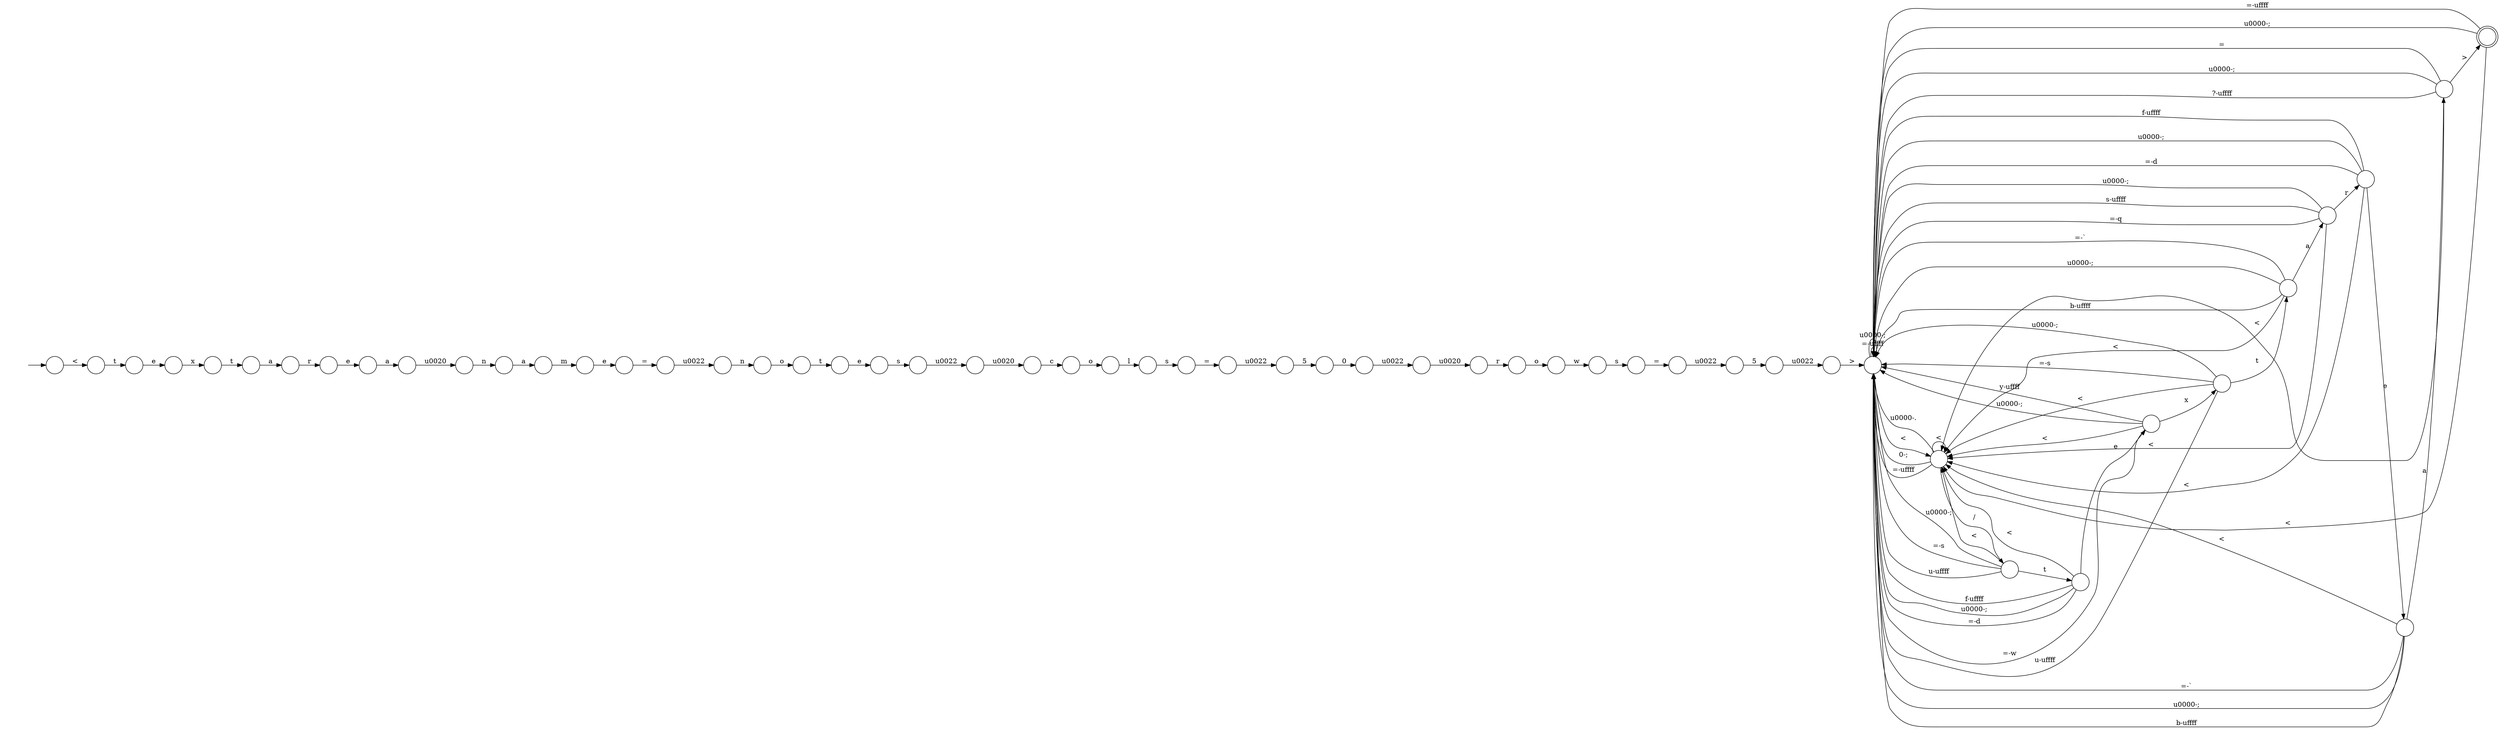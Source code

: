 digraph Automaton {
  rankdir = LR;
  0 [shape=circle,label=""];
  0 -> 51 [label="="]
  1 [shape=circle,label=""];
  1 -> 23 [label="\u0020"]
  2 [shape=circle,label=""];
  2 -> 24 [label="t"]
  2 -> 52 [label="u-\uffff"]
  2 -> 52 [label="\u0000-;"]
  2 -> 41 [label="<"]
  2 -> 52 [label="=-s"]
  3 [shape=circle,label=""];
  3 -> 14 [label="0"]
  4 [shape=circle,label=""];
  4 -> 9 [label="t"]
  5 [shape=circle,label=""];
  5 -> 39 [label="l"]
  6 [shape=circle,label=""];
  6 -> 20 [label="t"]
  6 -> 52 [label="u-\uffff"]
  6 -> 52 [label="\u0000-;"]
  6 -> 41 [label="<"]
  6 -> 52 [label="=-s"]
  7 [shape=circle,label=""];
  7 -> 34 [label="n"]
  8 [shape=circle,label=""];
  8 -> 33 [label="m"]
  9 [shape=circle,label=""];
  9 -> 28 [label="e"]
  10 [shape=circle,label=""];
  10 -> 13 [label="n"]
  11 [shape=circle,label=""];
  initial [shape=plaintext,label=""];
  initial -> 11
  11 -> 4 [label="<"]
  12 [shape=circle,label=""];
  12 -> 38 [label="a"]
  13 [shape=circle,label=""];
  13 -> 8 [label="a"]
  14 [shape=circle,label=""];
  14 -> 50 [label="\u0022"]
  15 [shape=circle,label=""];
  15 -> 44 [label="w"]
  16 [shape=circle,label=""];
  16 -> 1 [label="\u0022"]
  17 [shape=circle,label=""];
  17 -> 52 [label="=-w"]
  17 -> 52 [label="y-\uffff"]
  17 -> 2 [label="x"]
  17 -> 52 [label="\u0000-;"]
  17 -> 41 [label="<"]
  18 [shape=doublecircle,label=""];
  18 -> 52 [label="=-\uffff"]
  18 -> 52 [label="\u0000-;"]
  18 -> 41 [label="<"]
  19 [shape=circle,label=""];
  19 -> 7 [label="\u0022"]
  20 [shape=circle,label=""];
  20 -> 17 [label="e"]
  20 -> 52 [label="f-\uffff"]
  20 -> 52 [label="\u0000-;"]
  20 -> 41 [label="<"]
  20 -> 52 [label="=-d"]
  21 [shape=circle,label=""];
  21 -> 40 [label="="]
  22 [shape=circle,label=""];
  22 -> 5 [label="o"]
  23 [shape=circle,label=""];
  23 -> 22 [label="c"]
  24 [shape=circle,label=""];
  24 -> 52 [label="=-`"]
  24 -> 47 [label="a"]
  24 -> 52 [label="\u0000-;"]
  24 -> 41 [label="<"]
  24 -> 52 [label="b-\uffff"]
  25 [shape=circle,label=""];
  25 -> 31 [label="e"]
  26 [shape=circle,label=""];
  26 -> 35 [label="t"]
  27 [shape=circle,label=""];
  27 -> 12 [label="t"]
  28 [shape=circle,label=""];
  28 -> 27 [label="x"]
  29 [shape=circle,label=""];
  29 -> 32 [label="r"]
  30 [shape=circle,label=""];
  30 -> 37 [label="5"]
  31 [shape=circle,label=""];
  31 -> 43 [label="a"]
  32 [shape=circle,label=""];
  32 -> 15 [label="o"]
  33 [shape=circle,label=""];
  33 -> 49 [label="e"]
  34 [shape=circle,label=""];
  34 -> 26 [label="o"]
  35 [shape=circle,label=""];
  35 -> 46 [label="e"]
  36 [shape=circle,label=""];
  36 -> 3 [label="5"]
  37 [shape=circle,label=""];
  37 -> 45 [label="\u0022"]
  38 [shape=circle,label=""];
  38 -> 25 [label="r"]
  39 [shape=circle,label=""];
  39 -> 0 [label="s"]
  40 [shape=circle,label=""];
  40 -> 30 [label="\u0022"]
  41 [shape=circle,label=""];
  41 -> 52 [label="0-;"]
  41 -> 52 [label="=-\uffff"]
  41 -> 52 [label="\u0000-."]
  41 -> 6 [label="/"]
  41 -> 41 [label="<"]
  42 [shape=circle,label=""];
  42 -> 53 [label="e"]
  42 -> 52 [label="f-\uffff"]
  42 -> 52 [label="\u0000-;"]
  42 -> 41 [label="<"]
  42 -> 52 [label="=-d"]
  43 [shape=circle,label=""];
  43 -> 10 [label="\u0020"]
  44 [shape=circle,label=""];
  44 -> 21 [label="s"]
  45 [shape=circle,label=""];
  45 -> 52 [label=">"]
  46 [shape=circle,label=""];
  46 -> 16 [label="s"]
  47 [shape=circle,label=""];
  47 -> 52 [label="=-q"]
  47 -> 52 [label="\u0000-;"]
  47 -> 41 [label="<"]
  47 -> 42 [label="r"]
  47 -> 52 [label="s-\uffff"]
  48 [shape=circle,label=""];
  48 -> 52 [label="="]
  48 -> 18 [label=">"]
  48 -> 52 [label="\u0000-;"]
  48 -> 41 [label="<"]
  48 -> 52 [label="?-\uffff"]
  49 [shape=circle,label=""];
  49 -> 19 [label="="]
  50 [shape=circle,label=""];
  50 -> 29 [label="\u0020"]
  51 [shape=circle,label=""];
  51 -> 36 [label="\u0022"]
  52 [shape=circle,label=""];
  52 -> 52 [label="=-\uffff"]
  52 -> 52 [label="\u0000-;"]
  52 -> 41 [label="<"]
  53 [shape=circle,label=""];
  53 -> 52 [label="=-`"]
  53 -> 48 [label="a"]
  53 -> 52 [label="\u0000-;"]
  53 -> 41 [label="<"]
  53 -> 52 [label="b-\uffff"]
}

